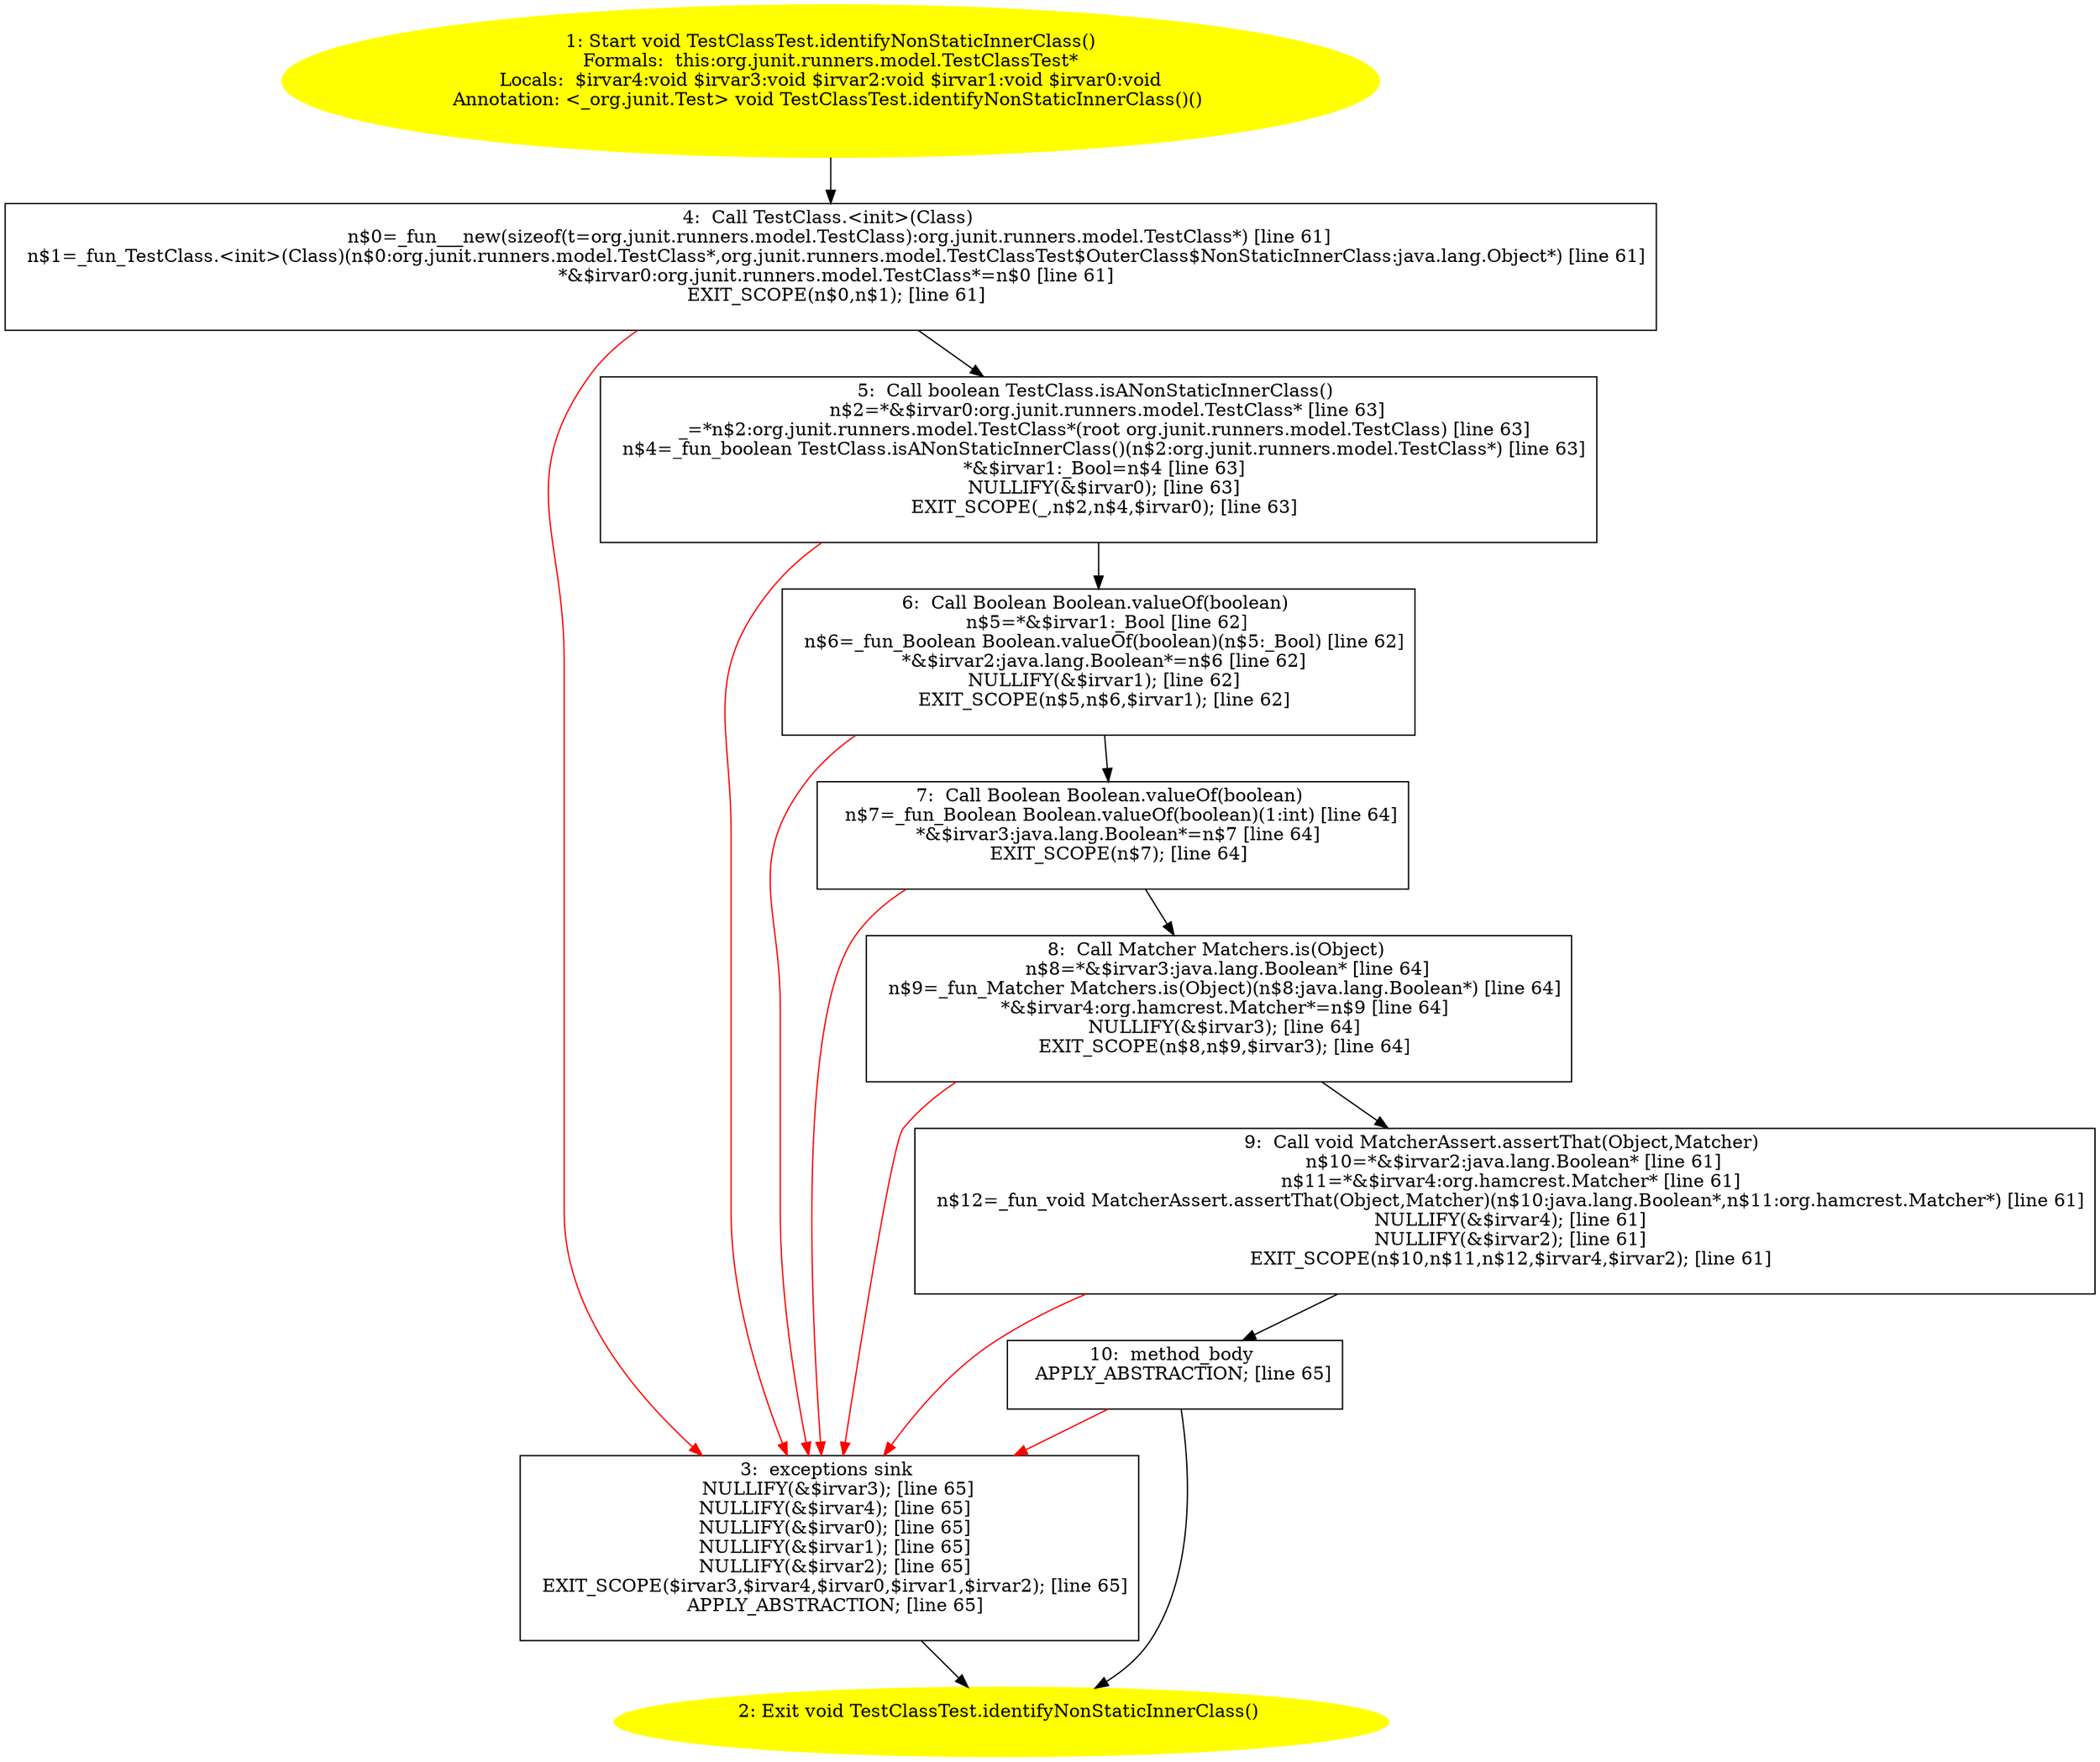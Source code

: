 /* @generated */
digraph cfg {
"org.junit.runners.model.TestClassTest.identifyNonStaticInnerClass():void.a6565482edb4f61a2856235d92df1178_1" [label="1: Start void TestClassTest.identifyNonStaticInnerClass()\nFormals:  this:org.junit.runners.model.TestClassTest*\nLocals:  $irvar4:void $irvar3:void $irvar2:void $irvar1:void $irvar0:void\nAnnotation: <_org.junit.Test> void TestClassTest.identifyNonStaticInnerClass()() \n  " color=yellow style=filled]
	

	 "org.junit.runners.model.TestClassTest.identifyNonStaticInnerClass():void.a6565482edb4f61a2856235d92df1178_1" -> "org.junit.runners.model.TestClassTest.identifyNonStaticInnerClass():void.a6565482edb4f61a2856235d92df1178_4" ;
"org.junit.runners.model.TestClassTest.identifyNonStaticInnerClass():void.a6565482edb4f61a2856235d92df1178_2" [label="2: Exit void TestClassTest.identifyNonStaticInnerClass() \n  " color=yellow style=filled]
	

"org.junit.runners.model.TestClassTest.identifyNonStaticInnerClass():void.a6565482edb4f61a2856235d92df1178_3" [label="3:  exceptions sink \n   NULLIFY(&$irvar3); [line 65]\n  NULLIFY(&$irvar4); [line 65]\n  NULLIFY(&$irvar0); [line 65]\n  NULLIFY(&$irvar1); [line 65]\n  NULLIFY(&$irvar2); [line 65]\n  EXIT_SCOPE($irvar3,$irvar4,$irvar0,$irvar1,$irvar2); [line 65]\n  APPLY_ABSTRACTION; [line 65]\n " shape="box"]
	

	 "org.junit.runners.model.TestClassTest.identifyNonStaticInnerClass():void.a6565482edb4f61a2856235d92df1178_3" -> "org.junit.runners.model.TestClassTest.identifyNonStaticInnerClass():void.a6565482edb4f61a2856235d92df1178_2" ;
"org.junit.runners.model.TestClassTest.identifyNonStaticInnerClass():void.a6565482edb4f61a2856235d92df1178_4" [label="4:  Call TestClass.<init>(Class) \n   n$0=_fun___new(sizeof(t=org.junit.runners.model.TestClass):org.junit.runners.model.TestClass*) [line 61]\n  n$1=_fun_TestClass.<init>(Class)(n$0:org.junit.runners.model.TestClass*,org.junit.runners.model.TestClassTest$OuterClass$NonStaticInnerClass:java.lang.Object*) [line 61]\n  *&$irvar0:org.junit.runners.model.TestClass*=n$0 [line 61]\n  EXIT_SCOPE(n$0,n$1); [line 61]\n " shape="box"]
	

	 "org.junit.runners.model.TestClassTest.identifyNonStaticInnerClass():void.a6565482edb4f61a2856235d92df1178_4" -> "org.junit.runners.model.TestClassTest.identifyNonStaticInnerClass():void.a6565482edb4f61a2856235d92df1178_5" ;
	 "org.junit.runners.model.TestClassTest.identifyNonStaticInnerClass():void.a6565482edb4f61a2856235d92df1178_4" -> "org.junit.runners.model.TestClassTest.identifyNonStaticInnerClass():void.a6565482edb4f61a2856235d92df1178_3" [color="red" ];
"org.junit.runners.model.TestClassTest.identifyNonStaticInnerClass():void.a6565482edb4f61a2856235d92df1178_5" [label="5:  Call boolean TestClass.isANonStaticInnerClass() \n   n$2=*&$irvar0:org.junit.runners.model.TestClass* [line 63]\n  _=*n$2:org.junit.runners.model.TestClass*(root org.junit.runners.model.TestClass) [line 63]\n  n$4=_fun_boolean TestClass.isANonStaticInnerClass()(n$2:org.junit.runners.model.TestClass*) [line 63]\n  *&$irvar1:_Bool=n$4 [line 63]\n  NULLIFY(&$irvar0); [line 63]\n  EXIT_SCOPE(_,n$2,n$4,$irvar0); [line 63]\n " shape="box"]
	

	 "org.junit.runners.model.TestClassTest.identifyNonStaticInnerClass():void.a6565482edb4f61a2856235d92df1178_5" -> "org.junit.runners.model.TestClassTest.identifyNonStaticInnerClass():void.a6565482edb4f61a2856235d92df1178_6" ;
	 "org.junit.runners.model.TestClassTest.identifyNonStaticInnerClass():void.a6565482edb4f61a2856235d92df1178_5" -> "org.junit.runners.model.TestClassTest.identifyNonStaticInnerClass():void.a6565482edb4f61a2856235d92df1178_3" [color="red" ];
"org.junit.runners.model.TestClassTest.identifyNonStaticInnerClass():void.a6565482edb4f61a2856235d92df1178_6" [label="6:  Call Boolean Boolean.valueOf(boolean) \n   n$5=*&$irvar1:_Bool [line 62]\n  n$6=_fun_Boolean Boolean.valueOf(boolean)(n$5:_Bool) [line 62]\n  *&$irvar2:java.lang.Boolean*=n$6 [line 62]\n  NULLIFY(&$irvar1); [line 62]\n  EXIT_SCOPE(n$5,n$6,$irvar1); [line 62]\n " shape="box"]
	

	 "org.junit.runners.model.TestClassTest.identifyNonStaticInnerClass():void.a6565482edb4f61a2856235d92df1178_6" -> "org.junit.runners.model.TestClassTest.identifyNonStaticInnerClass():void.a6565482edb4f61a2856235d92df1178_7" ;
	 "org.junit.runners.model.TestClassTest.identifyNonStaticInnerClass():void.a6565482edb4f61a2856235d92df1178_6" -> "org.junit.runners.model.TestClassTest.identifyNonStaticInnerClass():void.a6565482edb4f61a2856235d92df1178_3" [color="red" ];
"org.junit.runners.model.TestClassTest.identifyNonStaticInnerClass():void.a6565482edb4f61a2856235d92df1178_7" [label="7:  Call Boolean Boolean.valueOf(boolean) \n   n$7=_fun_Boolean Boolean.valueOf(boolean)(1:int) [line 64]\n  *&$irvar3:java.lang.Boolean*=n$7 [line 64]\n  EXIT_SCOPE(n$7); [line 64]\n " shape="box"]
	

	 "org.junit.runners.model.TestClassTest.identifyNonStaticInnerClass():void.a6565482edb4f61a2856235d92df1178_7" -> "org.junit.runners.model.TestClassTest.identifyNonStaticInnerClass():void.a6565482edb4f61a2856235d92df1178_8" ;
	 "org.junit.runners.model.TestClassTest.identifyNonStaticInnerClass():void.a6565482edb4f61a2856235d92df1178_7" -> "org.junit.runners.model.TestClassTest.identifyNonStaticInnerClass():void.a6565482edb4f61a2856235d92df1178_3" [color="red" ];
"org.junit.runners.model.TestClassTest.identifyNonStaticInnerClass():void.a6565482edb4f61a2856235d92df1178_8" [label="8:  Call Matcher Matchers.is(Object) \n   n$8=*&$irvar3:java.lang.Boolean* [line 64]\n  n$9=_fun_Matcher Matchers.is(Object)(n$8:java.lang.Boolean*) [line 64]\n  *&$irvar4:org.hamcrest.Matcher*=n$9 [line 64]\n  NULLIFY(&$irvar3); [line 64]\n  EXIT_SCOPE(n$8,n$9,$irvar3); [line 64]\n " shape="box"]
	

	 "org.junit.runners.model.TestClassTest.identifyNonStaticInnerClass():void.a6565482edb4f61a2856235d92df1178_8" -> "org.junit.runners.model.TestClassTest.identifyNonStaticInnerClass():void.a6565482edb4f61a2856235d92df1178_9" ;
	 "org.junit.runners.model.TestClassTest.identifyNonStaticInnerClass():void.a6565482edb4f61a2856235d92df1178_8" -> "org.junit.runners.model.TestClassTest.identifyNonStaticInnerClass():void.a6565482edb4f61a2856235d92df1178_3" [color="red" ];
"org.junit.runners.model.TestClassTest.identifyNonStaticInnerClass():void.a6565482edb4f61a2856235d92df1178_9" [label="9:  Call void MatcherAssert.assertThat(Object,Matcher) \n   n$10=*&$irvar2:java.lang.Boolean* [line 61]\n  n$11=*&$irvar4:org.hamcrest.Matcher* [line 61]\n  n$12=_fun_void MatcherAssert.assertThat(Object,Matcher)(n$10:java.lang.Boolean*,n$11:org.hamcrest.Matcher*) [line 61]\n  NULLIFY(&$irvar4); [line 61]\n  NULLIFY(&$irvar2); [line 61]\n  EXIT_SCOPE(n$10,n$11,n$12,$irvar4,$irvar2); [line 61]\n " shape="box"]
	

	 "org.junit.runners.model.TestClassTest.identifyNonStaticInnerClass():void.a6565482edb4f61a2856235d92df1178_9" -> "org.junit.runners.model.TestClassTest.identifyNonStaticInnerClass():void.a6565482edb4f61a2856235d92df1178_10" ;
	 "org.junit.runners.model.TestClassTest.identifyNonStaticInnerClass():void.a6565482edb4f61a2856235d92df1178_9" -> "org.junit.runners.model.TestClassTest.identifyNonStaticInnerClass():void.a6565482edb4f61a2856235d92df1178_3" [color="red" ];
"org.junit.runners.model.TestClassTest.identifyNonStaticInnerClass():void.a6565482edb4f61a2856235d92df1178_10" [label="10:  method_body \n   APPLY_ABSTRACTION; [line 65]\n " shape="box"]
	

	 "org.junit.runners.model.TestClassTest.identifyNonStaticInnerClass():void.a6565482edb4f61a2856235d92df1178_10" -> "org.junit.runners.model.TestClassTest.identifyNonStaticInnerClass():void.a6565482edb4f61a2856235d92df1178_2" ;
	 "org.junit.runners.model.TestClassTest.identifyNonStaticInnerClass():void.a6565482edb4f61a2856235d92df1178_10" -> "org.junit.runners.model.TestClassTest.identifyNonStaticInnerClass():void.a6565482edb4f61a2856235d92df1178_3" [color="red" ];
}
